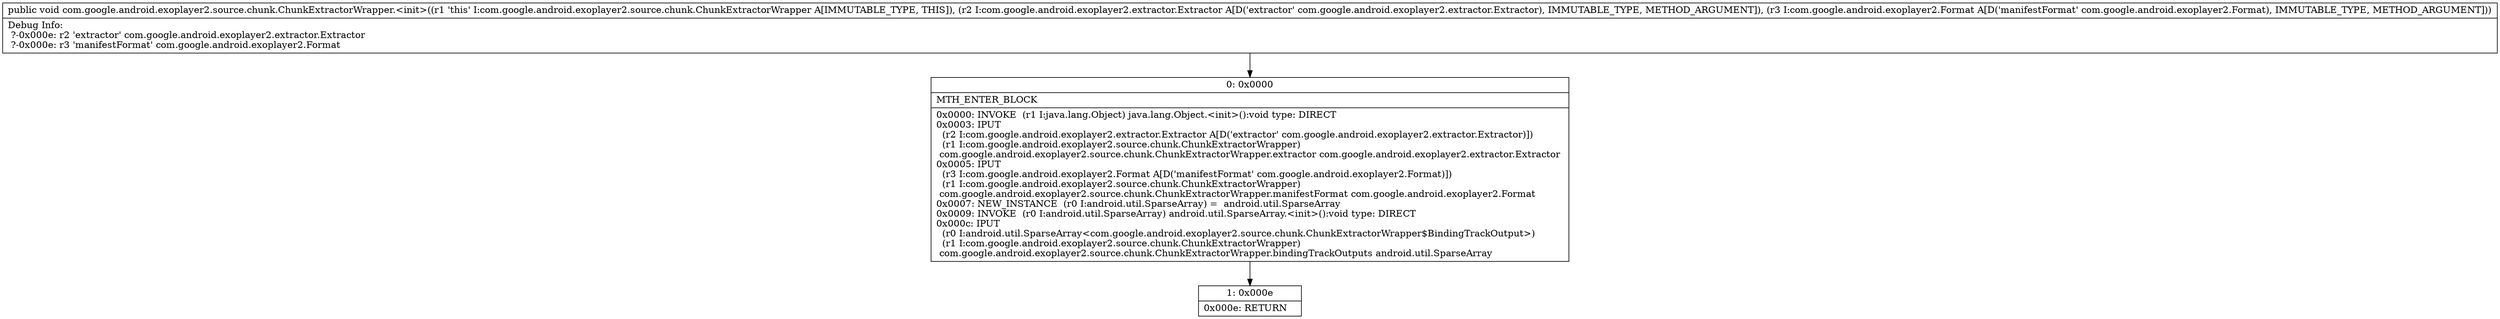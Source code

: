 digraph "CFG forcom.google.android.exoplayer2.source.chunk.ChunkExtractorWrapper.\<init\>(Lcom\/google\/android\/exoplayer2\/extractor\/Extractor;Lcom\/google\/android\/exoplayer2\/Format;)V" {
Node_0 [shape=record,label="{0\:\ 0x0000|MTH_ENTER_BLOCK\l|0x0000: INVOKE  (r1 I:java.lang.Object) java.lang.Object.\<init\>():void type: DIRECT \l0x0003: IPUT  \l  (r2 I:com.google.android.exoplayer2.extractor.Extractor A[D('extractor' com.google.android.exoplayer2.extractor.Extractor)])\l  (r1 I:com.google.android.exoplayer2.source.chunk.ChunkExtractorWrapper)\l com.google.android.exoplayer2.source.chunk.ChunkExtractorWrapper.extractor com.google.android.exoplayer2.extractor.Extractor \l0x0005: IPUT  \l  (r3 I:com.google.android.exoplayer2.Format A[D('manifestFormat' com.google.android.exoplayer2.Format)])\l  (r1 I:com.google.android.exoplayer2.source.chunk.ChunkExtractorWrapper)\l com.google.android.exoplayer2.source.chunk.ChunkExtractorWrapper.manifestFormat com.google.android.exoplayer2.Format \l0x0007: NEW_INSTANCE  (r0 I:android.util.SparseArray) =  android.util.SparseArray \l0x0009: INVOKE  (r0 I:android.util.SparseArray) android.util.SparseArray.\<init\>():void type: DIRECT \l0x000c: IPUT  \l  (r0 I:android.util.SparseArray\<com.google.android.exoplayer2.source.chunk.ChunkExtractorWrapper$BindingTrackOutput\>)\l  (r1 I:com.google.android.exoplayer2.source.chunk.ChunkExtractorWrapper)\l com.google.android.exoplayer2.source.chunk.ChunkExtractorWrapper.bindingTrackOutputs android.util.SparseArray \l}"];
Node_1 [shape=record,label="{1\:\ 0x000e|0x000e: RETURN   \l}"];
MethodNode[shape=record,label="{public void com.google.android.exoplayer2.source.chunk.ChunkExtractorWrapper.\<init\>((r1 'this' I:com.google.android.exoplayer2.source.chunk.ChunkExtractorWrapper A[IMMUTABLE_TYPE, THIS]), (r2 I:com.google.android.exoplayer2.extractor.Extractor A[D('extractor' com.google.android.exoplayer2.extractor.Extractor), IMMUTABLE_TYPE, METHOD_ARGUMENT]), (r3 I:com.google.android.exoplayer2.Format A[D('manifestFormat' com.google.android.exoplayer2.Format), IMMUTABLE_TYPE, METHOD_ARGUMENT]))  | Debug Info:\l  ?\-0x000e: r2 'extractor' com.google.android.exoplayer2.extractor.Extractor\l  ?\-0x000e: r3 'manifestFormat' com.google.android.exoplayer2.Format\l}"];
MethodNode -> Node_0;
Node_0 -> Node_1;
}

